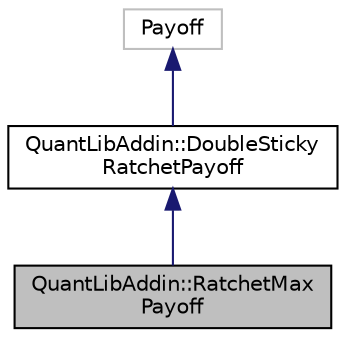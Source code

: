 digraph "QuantLibAddin::RatchetMaxPayoff"
{
  edge [fontname="Helvetica",fontsize="10",labelfontname="Helvetica",labelfontsize="10"];
  node [fontname="Helvetica",fontsize="10",shape=record];
  Node0 [label="QuantLibAddin::RatchetMax\lPayoff",height=0.2,width=0.4,color="black", fillcolor="grey75", style="filled", fontcolor="black"];
  Node1 -> Node0 [dir="back",color="midnightblue",fontsize="10",style="solid",fontname="Helvetica"];
  Node1 [label="QuantLibAddin::DoubleSticky\lRatchetPayoff",height=0.2,width=0.4,color="black", fillcolor="white", style="filled",URL="$class_quant_lib_addin_1_1_double_sticky_ratchet_payoff.html"];
  Node2 -> Node1 [dir="back",color="midnightblue",fontsize="10",style="solid",fontname="Helvetica"];
  Node2 [label="Payoff",height=0.2,width=0.4,color="grey75", fillcolor="white", style="filled"];
}
